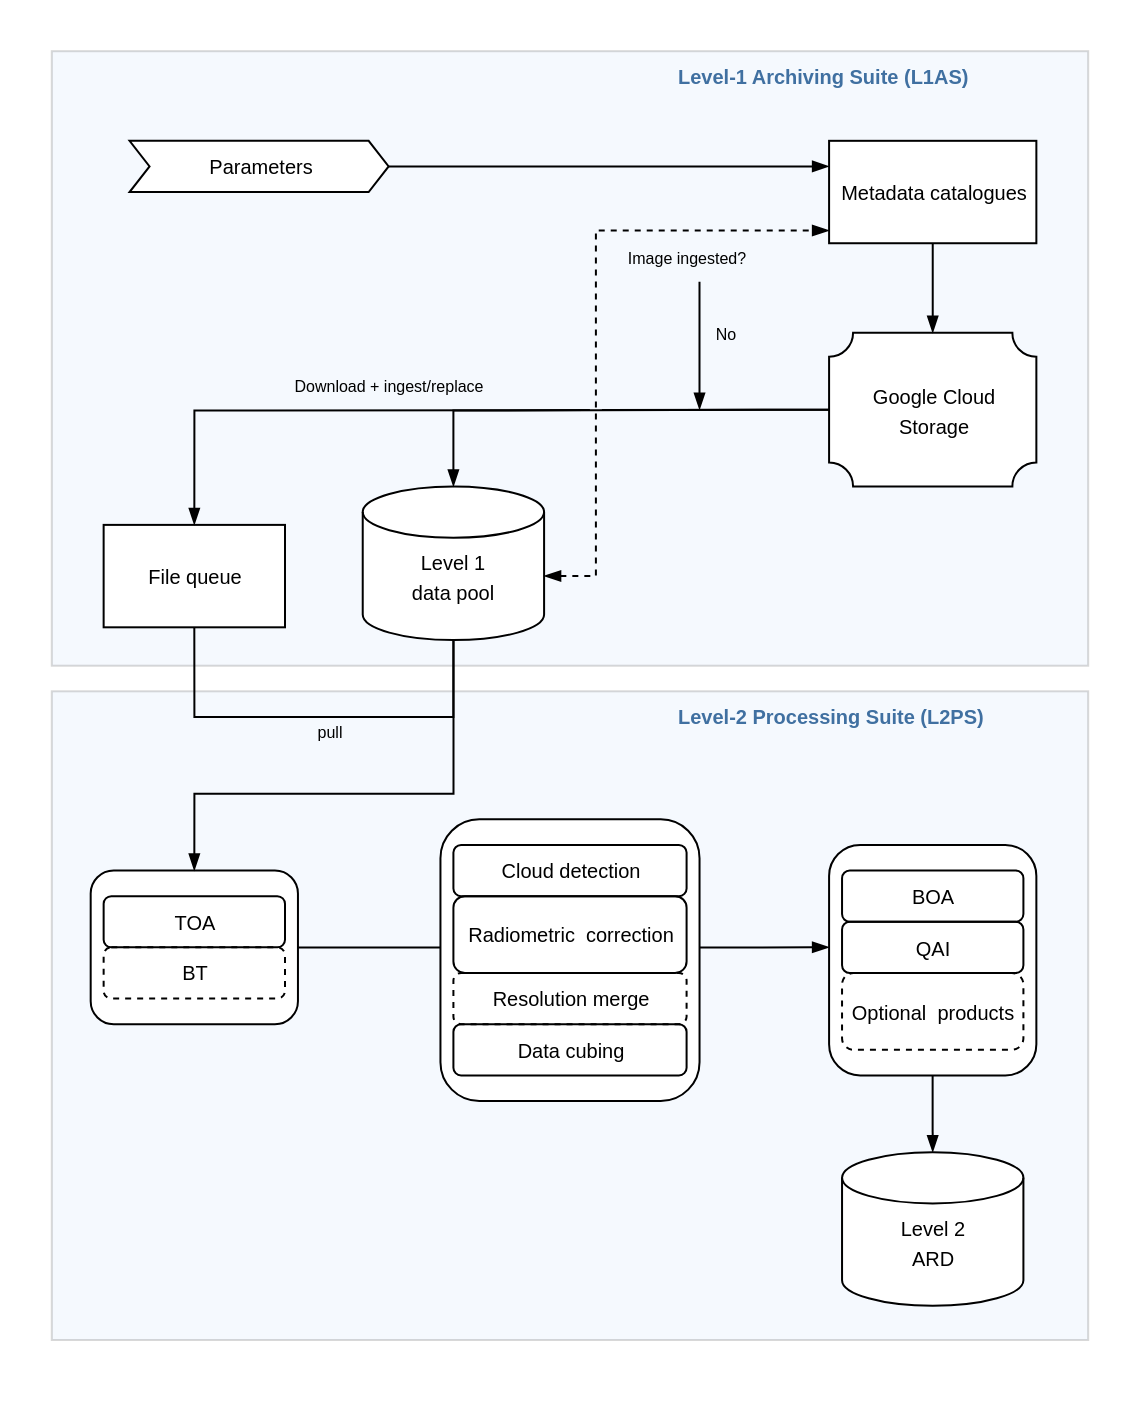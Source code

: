 <mxfile version="14.5.1" type="device"><diagram id="rmyPew23WOvFFHAFt1sf" name="Page-1"><mxGraphModel dx="981" dy="563" grid="1" gridSize="10" guides="1" tooltips="1" connect="1" arrows="1" fold="1" page="1" pageScale="1" pageWidth="850" pageHeight="1100" math="0" shadow="0"><root><mxCell id="0"/><mxCell id="1" parent="0"/><mxCell id="0ZRtjqc5u3yz2Xx5zH93-1" value="" style="group" parent="1" vertex="1" connectable="0"><mxGeometry x="140" y="80" width="570" height="704.12" as="geometry"/></mxCell><mxCell id="renW0KPL-82yQJ50f4By-45" value="" style="rounded=0;whiteSpace=wrap;html=1;fillColor=#ffffff;strokeColor=none;" parent="0ZRtjqc5u3yz2Xx5zH93-1" vertex="1"><mxGeometry width="570" height="690" as="geometry"/></mxCell><mxCell id="renW0KPL-82yQJ50f4By-15" value="" style="rounded=0;whiteSpace=wrap;html=1;strokeColor=#666666;fontColor=#333333;fillColor=#D8E5FA;opacity=25;" parent="0ZRtjqc5u3yz2Xx5zH93-1" vertex="1"><mxGeometry x="25.91" y="345.66" width="518.18" height="324.34" as="geometry"/></mxCell><mxCell id="renW0KPL-82yQJ50f4By-36" value="" style="rounded=1;whiteSpace=wrap;html=1;" parent="0ZRtjqc5u3yz2Xx5zH93-1" vertex="1"><mxGeometry x="414.545" y="422.472" width="103.636" height="115.22" as="geometry"/></mxCell><mxCell id="renW0KPL-82yQJ50f4By-40" value="" style="rounded=1;whiteSpace=wrap;html=1;" parent="0ZRtjqc5u3yz2Xx5zH93-1" vertex="1"><mxGeometry x="220.227" y="409.67" width="129.545" height="140.824" as="geometry"/></mxCell><mxCell id="renW0KPL-82yQJ50f4By-41" value="" style="rounded=1;whiteSpace=wrap;html=1;" parent="0ZRtjqc5u3yz2Xx5zH93-1" vertex="1"><mxGeometry x="45.341" y="435.274" width="103.636" height="76.813" as="geometry"/></mxCell><mxCell id="renW0KPL-82yQJ50f4By-14" value="" style="rounded=0;whiteSpace=wrap;html=1;strokeColor=#666666;fontColor=#333333;fillColor=#D8E5FA;opacity=25;" parent="0ZRtjqc5u3yz2Xx5zH93-1" vertex="1"><mxGeometry x="25.909" y="25.604" width="518.182" height="307.252" as="geometry"/></mxCell><mxCell id="bnw_IWHUXGcyaUQyViOL-9" value="" style="verticalLabelPosition=bottom;verticalAlign=top;html=1;shape=mxgraph.basic.plaque;dx=6;" parent="0ZRtjqc5u3yz2Xx5zH93-1" vertex="1"><mxGeometry x="414.545" y="166.428" width="103.636" height="76.813" as="geometry"/></mxCell><mxCell id="bnw_IWHUXGcyaUQyViOL-12" value="&lt;font style=&quot;font-size: 10px&quot;&gt;Parameters&lt;/font&gt;" style="html=1;shadow=0;dashed=0;align=center;verticalAlign=middle;shape=mxgraph.arrows2.arrow;dy=0;dx=10;notch=10;strokeColor=#000000;strokeWidth=1;" parent="0ZRtjqc5u3yz2Xx5zH93-1" vertex="1"><mxGeometry x="64.773" y="70.412" width="129.545" height="25.604" as="geometry"/></mxCell><mxCell id="renW0KPL-82yQJ50f4By-3" style="edgeStyle=orthogonalEdgeStyle;rounded=0;jumpStyle=gap;orthogonalLoop=1;jettySize=auto;html=1;startArrow=none;startFill=0;endArrow=blockThin;endFill=1;" parent="0ZRtjqc5u3yz2Xx5zH93-1" source="bnw_IWHUXGcyaUQyViOL-15" target="bnw_IWHUXGcyaUQyViOL-9" edge="1"><mxGeometry relative="1" as="geometry"/></mxCell><mxCell id="bnw_IWHUXGcyaUQyViOL-15" value="&lt;font style=&quot;font-size: 10px&quot;&gt;Metadata catalogues&lt;/font&gt;" style="rounded=0;whiteSpace=wrap;html=1;strokeColor=#000000;strokeWidth=1;" parent="0ZRtjqc5u3yz2Xx5zH93-1" vertex="1"><mxGeometry x="414.545" y="70.412" width="103.636" height="51.209" as="geometry"/></mxCell><mxCell id="renW0KPL-82yQJ50f4By-27" style="edgeStyle=orthogonalEdgeStyle;rounded=0;jumpStyle=gap;orthogonalLoop=1;jettySize=auto;html=1;entryX=0.5;entryY=0;entryDx=0;entryDy=0;startArrow=none;startFill=0;endArrow=blockThin;endFill=1;" parent="0ZRtjqc5u3yz2Xx5zH93-1" source="bnw_IWHUXGcyaUQyViOL-16" target="renW0KPL-82yQJ50f4By-41" edge="1"><mxGeometry relative="1" as="geometry"><Array as="points"><mxPoint x="226.705" y="396.868"/><mxPoint x="97.159" y="396.868"/></Array></mxGeometry></mxCell><mxCell id="bnw_IWHUXGcyaUQyViOL-16" value="" style="strokeWidth=1;html=1;shape=mxgraph.flowchart.database;whiteSpace=wrap;" parent="0ZRtjqc5u3yz2Xx5zH93-1" vertex="1"><mxGeometry x="181.364" y="243.241" width="90.682" height="76.813" as="geometry"/></mxCell><mxCell id="renW0KPL-82yQJ50f4By-26" style="edgeStyle=orthogonalEdgeStyle;rounded=0;jumpStyle=gap;orthogonalLoop=1;jettySize=auto;html=1;entryX=0.5;entryY=1;entryDx=0;entryDy=0;entryPerimeter=0;startArrow=none;startFill=0;endArrow=none;endFill=0;exitX=0.5;exitY=1;exitDx=0;exitDy=0;" parent="0ZRtjqc5u3yz2Xx5zH93-1" source="bnw_IWHUXGcyaUQyViOL-17" target="bnw_IWHUXGcyaUQyViOL-16" edge="1"><mxGeometry relative="1" as="geometry"><Array as="points"><mxPoint x="97.159" y="358.461"/><mxPoint x="226.705" y="358.461"/></Array></mxGeometry></mxCell><mxCell id="bnw_IWHUXGcyaUQyViOL-17" value="&lt;font style=&quot;font-size: 10px&quot;&gt;File queue&lt;/font&gt;" style="rounded=0;whiteSpace=wrap;html=1;strokeColor=#000000;strokeWidth=1;" parent="0ZRtjqc5u3yz2Xx5zH93-1" vertex="1"><mxGeometry x="51.818" y="262.445" width="90.682" height="51.209" as="geometry"/></mxCell><mxCell id="renW0KPL-82yQJ50f4By-4" style="edgeStyle=orthogonalEdgeStyle;rounded=0;jumpStyle=gap;orthogonalLoop=1;jettySize=auto;html=1;entryX=0;entryY=0.875;entryDx=0;entryDy=0;entryPerimeter=0;startArrow=blockThin;startFill=1;endArrow=blockThin;endFill=1;dashed=1;" parent="0ZRtjqc5u3yz2Xx5zH93-1" source="renW0KPL-82yQJ50f4By-1" target="bnw_IWHUXGcyaUQyViOL-15" edge="1"><mxGeometry relative="1" as="geometry"><Array as="points"><mxPoint x="297.955" y="288.049"/><mxPoint x="297.955" y="115.22"/></Array></mxGeometry></mxCell><mxCell id="renW0KPL-82yQJ50f4By-1" value="&lt;font style=&quot;font-size: 10px&quot;&gt;Level 1&lt;br&gt;data pool&lt;/font&gt;" style="text;html=1;strokeColor=none;fillColor=none;align=center;verticalAlign=middle;whiteSpace=wrap;rounded=0;" parent="0ZRtjqc5u3yz2Xx5zH93-1" vertex="1"><mxGeometry x="181.364" y="268.846" width="90.682" height="38.407" as="geometry"/></mxCell><mxCell id="renW0KPL-82yQJ50f4By-6" style="edgeStyle=orthogonalEdgeStyle;rounded=0;jumpStyle=none;orthogonalLoop=1;jettySize=auto;html=1;entryX=0.5;entryY=0;entryDx=0;entryDy=0;entryPerimeter=0;startArrow=none;startFill=0;endArrow=blockThin;endFill=1;" parent="0ZRtjqc5u3yz2Xx5zH93-1" target="bnw_IWHUXGcyaUQyViOL-16" edge="1"><mxGeometry relative="1" as="geometry"><mxPoint x="414.545" y="204.835" as="sourcePoint"/></mxGeometry></mxCell><mxCell id="renW0KPL-82yQJ50f4By-7" style="edgeStyle=orthogonalEdgeStyle;rounded=0;jumpStyle=gap;orthogonalLoop=1;jettySize=auto;html=1;startArrow=none;startFill=0;endArrow=blockThin;endFill=1;entryX=0.5;entryY=0;entryDx=0;entryDy=0;" parent="0ZRtjqc5u3yz2Xx5zH93-1" target="bnw_IWHUXGcyaUQyViOL-17" edge="1"><mxGeometry relative="1" as="geometry"><mxPoint x="90.682" y="256.044" as="targetPoint"/><mxPoint x="414.545" y="204.835" as="sourcePoint"/></mxGeometry></mxCell><mxCell id="renW0KPL-82yQJ50f4By-5" value="&lt;font style=&quot;font-size: 10px&quot;&gt;Google Cloud Storage&lt;/font&gt;" style="text;html=1;strokeColor=none;fillColor=none;align=center;verticalAlign=middle;whiteSpace=wrap;rounded=0;" parent="0ZRtjqc5u3yz2Xx5zH93-1" vertex="1"><mxGeometry x="427.5" y="166.428" width="77.727" height="76.813" as="geometry"/></mxCell><mxCell id="renW0KPL-82yQJ50f4By-8" value="&lt;font style=&quot;font-size: 8px&quot;&gt;Image ingested?&lt;/font&gt;" style="text;html=1;strokeColor=none;fillColor=none;align=center;verticalAlign=middle;whiteSpace=wrap;rounded=0;" parent="0ZRtjqc5u3yz2Xx5zH93-1" vertex="1"><mxGeometry x="297.955" y="115.22" width="90.682" height="25.604" as="geometry"/></mxCell><mxCell id="renW0KPL-82yQJ50f4By-9" value="" style="endArrow=blockThin;html=1;exitX=0.571;exitY=1;exitDx=0;exitDy=0;exitPerimeter=0;endFill=1;" parent="0ZRtjqc5u3yz2Xx5zH93-1" source="renW0KPL-82yQJ50f4By-8" edge="1"><mxGeometry width="50" height="50" relative="1" as="geometry"><mxPoint x="259.091" y="115.22" as="sourcePoint"/><mxPoint x="349.773" y="204.835" as="targetPoint"/></mxGeometry></mxCell><mxCell id="renW0KPL-82yQJ50f4By-10" value="&lt;font style=&quot;font-size: 8px&quot;&gt;No&lt;/font&gt;" style="text;html=1;strokeColor=none;fillColor=none;align=center;verticalAlign=middle;whiteSpace=wrap;rounded=0;" parent="0ZRtjqc5u3yz2Xx5zH93-1" vertex="1"><mxGeometry x="349.773" y="153.626" width="25.909" height="25.604" as="geometry"/></mxCell><mxCell id="renW0KPL-82yQJ50f4By-11" value="&lt;font style=&quot;font-size: 8px&quot;&gt;Download + ingest/replace&lt;/font&gt;" style="text;html=1;strokeColor=none;fillColor=none;align=center;verticalAlign=middle;whiteSpace=wrap;rounded=0;" parent="0ZRtjqc5u3yz2Xx5zH93-1" vertex="1"><mxGeometry x="103.636" y="179.231" width="181.364" height="25.604" as="geometry"/></mxCell><mxCell id="renW0KPL-82yQJ50f4By-17" value="&lt;b&gt;&lt;font color=&quot;#4070a1&quot; style=&quot;font-size: 10px&quot;&gt;Level-1 Archiving Suite (L1AS)&lt;/font&gt;&lt;/b&gt;" style="text;html=1;strokeColor=none;fillColor=none;align=left;verticalAlign=middle;whiteSpace=wrap;rounded=0;" parent="0ZRtjqc5u3yz2Xx5zH93-1" vertex="1"><mxGeometry x="336.818" y="25.604" width="207.273" height="25.604" as="geometry"/></mxCell><mxCell id="renW0KPL-82yQJ50f4By-18" value="&lt;b&gt;&lt;font color=&quot;#4070a1&quot; style=&quot;font-size: 10px&quot;&gt;Level-2 Processing Suite (L2PS)&lt;/font&gt;&lt;/b&gt;" style="text;html=1;strokeColor=none;fillColor=none;align=left;verticalAlign=middle;whiteSpace=wrap;rounded=0;" parent="0ZRtjqc5u3yz2Xx5zH93-1" vertex="1"><mxGeometry x="336.818" y="345.659" width="207.273" height="25.604" as="geometry"/></mxCell><mxCell id="renW0KPL-82yQJ50f4By-19" value="&lt;font style=&quot;font-size: 10px&quot;&gt;TOA&lt;/font&gt;" style="rounded=1;whiteSpace=wrap;html=1;fillColor=none;" parent="0ZRtjqc5u3yz2Xx5zH93-1" vertex="1"><mxGeometry x="51.818" y="448.076" width="90.682" height="25.604" as="geometry"/></mxCell><mxCell id="renW0KPL-82yQJ50f4By-20" value="&lt;font style=&quot;font-size: 10px&quot;&gt;BT&lt;/font&gt;" style="rounded=1;whiteSpace=wrap;html=1;fillColor=none;dashed=1;" parent="0ZRtjqc5u3yz2Xx5zH93-1" vertex="1"><mxGeometry x="51.818" y="473.681" width="90.682" height="25.604" as="geometry"/></mxCell><mxCell id="renW0KPL-82yQJ50f4By-22" value="&lt;font style=&quot;font-size: 10px&quot;&gt;Cloud detection&lt;/font&gt;" style="rounded=1;whiteSpace=wrap;html=1;fillColor=none;" parent="0ZRtjqc5u3yz2Xx5zH93-1" vertex="1"><mxGeometry x="226.705" y="422.472" width="116.591" height="25.604" as="geometry"/></mxCell><mxCell id="renW0KPL-82yQJ50f4By-23" value="&lt;font style=&quot;font-size: 10px&quot;&gt;Resolution merge&lt;/font&gt;&lt;span style=&quot;color: rgba(0 , 0 , 0 , 0) ; font-family: monospace ; font-size: 0px&quot;&gt;%3CmxGraphModel%3E%3Croot%3E%3CmxCell%20id%3D%220%22%2F%3E%3CmxCell%20id%3D%221%22%20parent%3D%220%22%2F%3E%3CmxCell%20id%3D%222%22%20value%3D%22%26lt%3Bfont%20style%3D%26quot%3Bfont-size%3A%2010px%26quot%3B%26gt%3BCloud%20detection%26lt%3B%2Ffont%26gt%3B%22%20style%3D%22rounded%3D1%3BwhiteSpace%3Dwrap%3Bhtml%3D1%3BfillColor%3Dnone%3B%22%20vertex%3D%221%22%20parent%3D%221%22%3E%3CmxGeometry%20x%3D%22290%22%20y%3D%22610%22%20width%3D%2290%22%20height%3D%2220%22%20as%3D%22geometry%22%2F%3E%3C%2FmxCell%3E%3C%2Froot%3E%3C%2FmxGraphModel%3E&lt;/span&gt;" style="rounded=1;whiteSpace=wrap;html=1;fillColor=none;dashed=1;" parent="0ZRtjqc5u3yz2Xx5zH93-1" vertex="1"><mxGeometry x="226.705" y="486.483" width="116.591" height="25.604" as="geometry"/></mxCell><mxCell id="renW0KPL-82yQJ50f4By-24" value="&lt;span style=&quot;font-size: 10px&quot;&gt;Radiometric&amp;nbsp; correction&lt;/span&gt;" style="rounded=1;whiteSpace=wrap;html=1;fillColor=none;" parent="0ZRtjqc5u3yz2Xx5zH93-1" vertex="1"><mxGeometry x="226.705" y="448.076" width="116.591" height="38.407" as="geometry"/></mxCell><mxCell id="renW0KPL-82yQJ50f4By-25" value="&lt;font style=&quot;font-size: 10px&quot;&gt;Data cubing&lt;/font&gt;" style="rounded=1;whiteSpace=wrap;html=1;fillColor=none;" parent="0ZRtjqc5u3yz2Xx5zH93-1" vertex="1"><mxGeometry x="226.705" y="512.087" width="116.591" height="25.604" as="geometry"/></mxCell><mxCell id="renW0KPL-82yQJ50f4By-28" value="&lt;font style=&quot;font-size: 8px&quot;&gt;pull&lt;/font&gt;" style="text;html=1;strokeColor=none;fillColor=none;align=center;verticalAlign=middle;whiteSpace=wrap;rounded=0;" parent="0ZRtjqc5u3yz2Xx5zH93-1" vertex="1"><mxGeometry x="136.023" y="358.461" width="58.295" height="12.802" as="geometry"/></mxCell><mxCell id="renW0KPL-82yQJ50f4By-29" value="&lt;font style=&quot;font-size: 10px&quot;&gt;BOA&lt;/font&gt;" style="rounded=1;whiteSpace=wrap;html=1;fillColor=none;" parent="0ZRtjqc5u3yz2Xx5zH93-1" vertex="1"><mxGeometry x="421.023" y="435.274" width="90.682" height="25.604" as="geometry"/></mxCell><mxCell id="renW0KPL-82yQJ50f4By-31" value="&lt;font style=&quot;font-size: 10px&quot;&gt;QAI&lt;/font&gt;" style="rounded=1;whiteSpace=wrap;html=1;fillColor=none;" parent="0ZRtjqc5u3yz2Xx5zH93-1" vertex="1"><mxGeometry x="421.023" y="460.879" width="90.682" height="25.604" as="geometry"/></mxCell><mxCell id="renW0KPL-82yQJ50f4By-32" value="&lt;font style=&quot;font-size: 10px&quot;&gt;Optional&amp;nbsp; products&lt;/font&gt;" style="rounded=1;whiteSpace=wrap;html=1;fillColor=none;dashed=1;" parent="0ZRtjqc5u3yz2Xx5zH93-1" vertex="1"><mxGeometry x="421.023" y="486.483" width="90.682" height="38.407" as="geometry"/></mxCell><mxCell id="renW0KPL-82yQJ50f4By-33" value="" style="strokeWidth=1;html=1;shape=mxgraph.flowchart.database;whiteSpace=wrap;" parent="0ZRtjqc5u3yz2Xx5zH93-1" vertex="1"><mxGeometry x="421.023" y="576.098" width="90.682" height="76.813" as="geometry"/></mxCell><mxCell id="renW0KPL-82yQJ50f4By-34" value="&lt;font style=&quot;font-size: 10px&quot;&gt;Level 2&lt;br&gt;ARD&lt;br&gt;&lt;/font&gt;" style="text;html=1;strokeColor=none;fillColor=none;align=center;verticalAlign=middle;whiteSpace=wrap;rounded=0;" parent="0ZRtjqc5u3yz2Xx5zH93-1" vertex="1"><mxGeometry x="421.023" y="601.703" width="90.682" height="38.407" as="geometry"/></mxCell><mxCell id="renW0KPL-82yQJ50f4By-37" style="edgeStyle=orthogonalEdgeStyle;rounded=0;jumpStyle=gap;orthogonalLoop=1;jettySize=auto;html=1;entryX=0.5;entryY=0;entryDx=0;entryDy=0;entryPerimeter=0;startArrow=none;startFill=0;endArrow=blockThin;endFill=1;" parent="0ZRtjqc5u3yz2Xx5zH93-1" source="renW0KPL-82yQJ50f4By-36" target="renW0KPL-82yQJ50f4By-33" edge="1"><mxGeometry relative="1" as="geometry"/></mxCell><mxCell id="renW0KPL-82yQJ50f4By-43" style="edgeStyle=orthogonalEdgeStyle;rounded=0;jumpStyle=gap;orthogonalLoop=1;jettySize=auto;html=1;entryX=0;entryY=0.444;entryDx=0;entryDy=0;startArrow=none;startFill=0;endArrow=blockThin;endFill=1;exitX=1.001;exitY=0.455;exitDx=0;exitDy=0;exitPerimeter=0;entryPerimeter=0;" parent="0ZRtjqc5u3yz2Xx5zH93-1" source="renW0KPL-82yQJ50f4By-40" target="renW0KPL-82yQJ50f4By-36" edge="1"><mxGeometry relative="1" as="geometry"><Array as="points"><mxPoint x="382.159" y="473.681"/><mxPoint x="414.545" y="473.681"/></Array></mxGeometry></mxCell><mxCell id="renW0KPL-82yQJ50f4By-2" style="edgeStyle=orthogonalEdgeStyle;rounded=0;jumpStyle=gap;orthogonalLoop=1;jettySize=auto;html=1;startArrow=none;startFill=0;endArrow=blockThin;endFill=1;" parent="0ZRtjqc5u3yz2Xx5zH93-1" source="bnw_IWHUXGcyaUQyViOL-12" target="bnw_IWHUXGcyaUQyViOL-15" edge="1"><mxGeometry relative="1" as="geometry"><Array as="points"><mxPoint x="362.727" y="83.214"/><mxPoint x="362.727" y="83.214"/></Array></mxGeometry></mxCell><mxCell id="renW0KPL-82yQJ50f4By-42" style="edgeStyle=orthogonalEdgeStyle;rounded=0;jumpStyle=gap;orthogonalLoop=1;jettySize=auto;html=1;entryX=-0.001;entryY=0.455;entryDx=0;entryDy=0;entryPerimeter=0;startArrow=none;startFill=0;endArrow=none;endFill=0;" parent="0ZRtjqc5u3yz2Xx5zH93-1" source="renW0KPL-82yQJ50f4By-41" target="renW0KPL-82yQJ50f4By-40" edge="1"><mxGeometry relative="1" as="geometry"/></mxCell></root></mxGraphModel></diagram></mxfile>